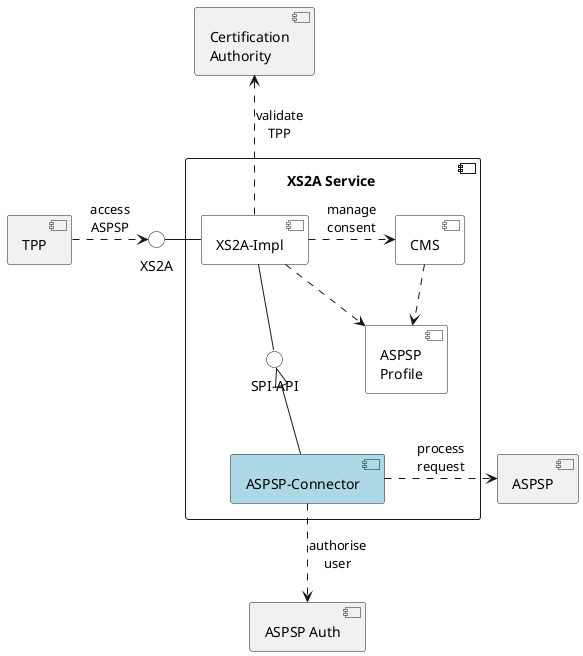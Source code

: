 @startuml
skinparam componentStyle uml2

component "TPP" as TPP
component "ASPSP" as ASPSP
component "ASPSP Auth" as auth
component "Certification\nAuthority" as CA
interface XS2A #white

TPP .> XS2A : access\nASPSP

component "XS2A Service \n" {
    component "XS2A-Impl" as xs2aimpl #white
    component "CMS" as cms #white
    component "ASPSP\nProfile" as profile #white
    interface "SPI-API" as spi #white
    component "ASPSP-Connector" as connector #lightblue

    XS2A - xs2aimpl
    xs2aimpl -- spi
    spi <|--connector
    xs2aimpl .> cms : manage\nconsent
    xs2aimpl .> profile
    cms ..> profile

    CA <.. xs2aimpl : validate\nTPP

    connector .> ASPSP : process\nrequest
    connector ..> auth : authorise\nuser
}

@enduml
